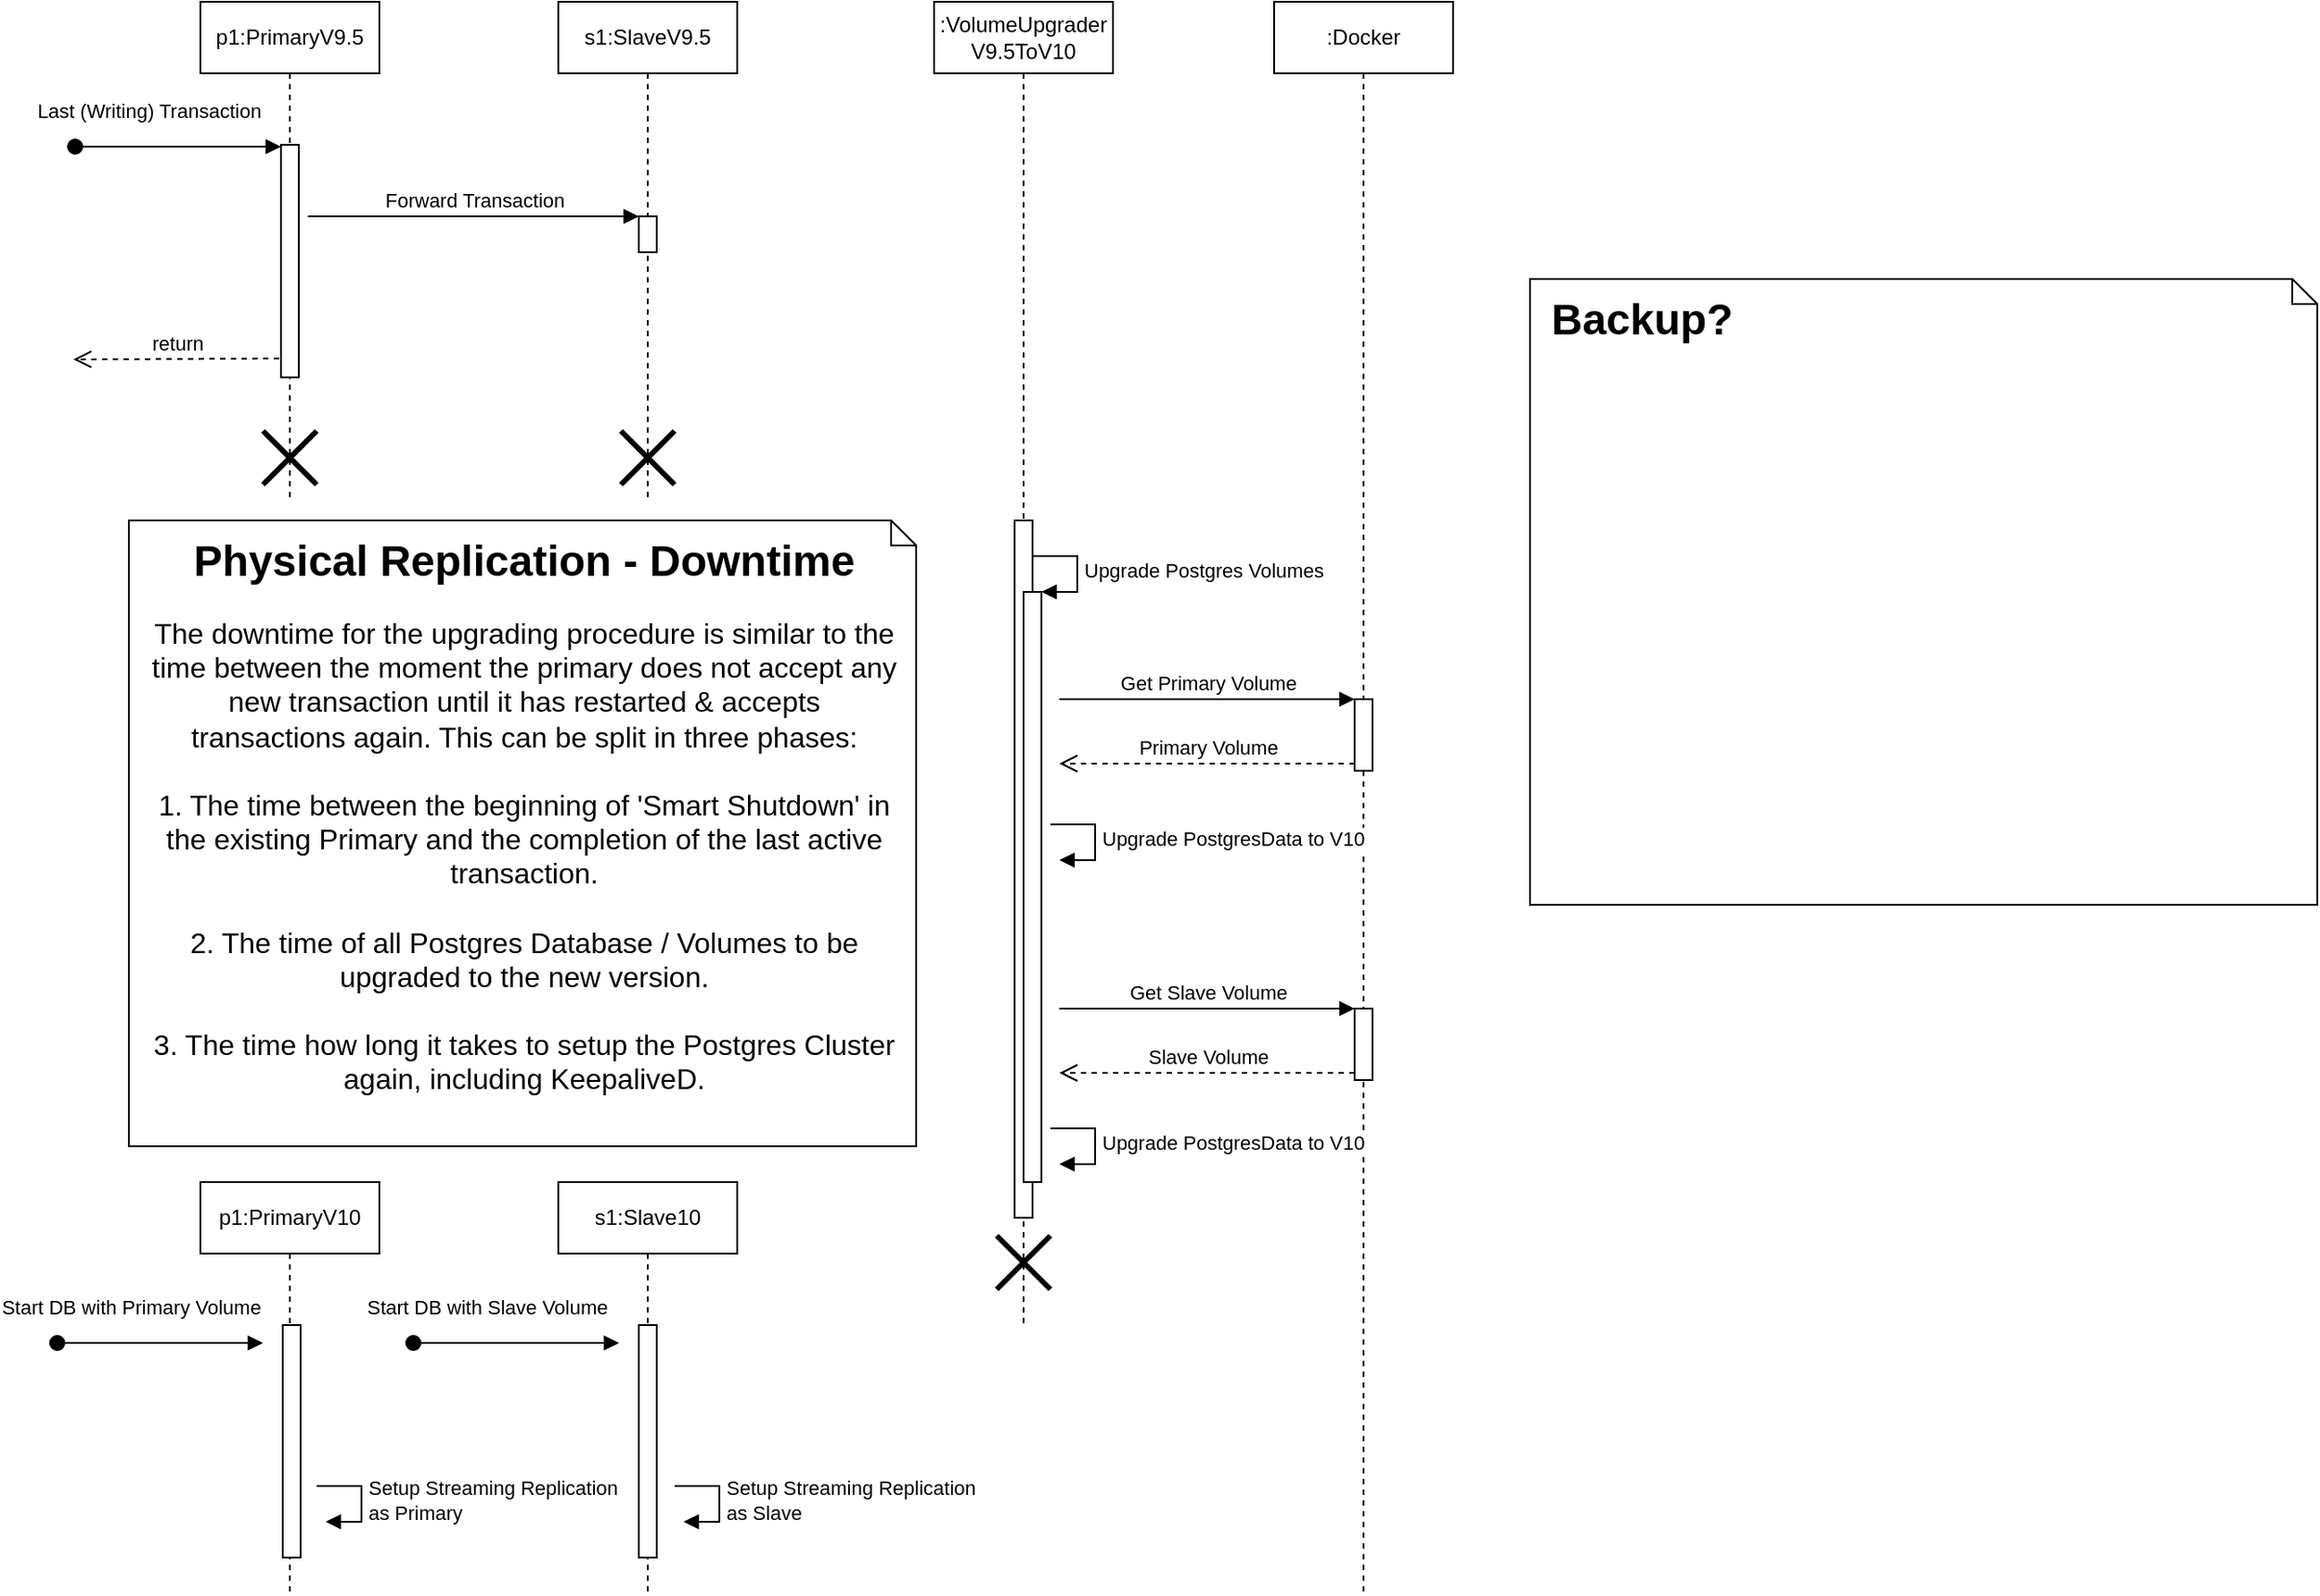 <mxfile version="13.0.3" type="device" pages="2"><diagram id="41Xwg26r4KZjmNzuSpuI" name="V1 (Some Downtime)"><mxGraphModel dx="1102" dy="850" grid="1" gridSize="10" guides="1" tooltips="1" connect="1" arrows="1" fold="1" page="1" pageScale="1" pageWidth="827" pageHeight="1169" math="0" shadow="0"><root><mxCell id="0"/><mxCell id="1" parent="0"/><mxCell id="lTwyG2z9_Hy32UJjG49r-1" value="p1:PrimaryV9.5" style="shape=umlLifeline;perimeter=lifelinePerimeter;whiteSpace=wrap;html=1;container=1;collapsible=0;recursiveResize=0;outlineConnect=0;" parent="1" vertex="1"><mxGeometry x="117" y="10" width="100" height="280" as="geometry"/></mxCell><mxCell id="lTwyG2z9_Hy32UJjG49r-17" value="" style="shape=umlDestroy;whiteSpace=wrap;html=1;strokeWidth=3;" parent="lTwyG2z9_Hy32UJjG49r-1" vertex="1"><mxGeometry x="35" y="240" width="30" height="30" as="geometry"/></mxCell><mxCell id="lTwyG2z9_Hy32UJjG49r-3" value="s1:SlaveV9.5" style="shape=umlLifeline;perimeter=lifelinePerimeter;whiteSpace=wrap;html=1;container=1;collapsible=0;recursiveResize=0;outlineConnect=0;" parent="1" vertex="1"><mxGeometry x="317" y="10" width="100" height="280" as="geometry"/></mxCell><mxCell id="lTwyG2z9_Hy32UJjG49r-19" value="" style="shape=umlDestroy;whiteSpace=wrap;html=1;strokeWidth=3;" parent="lTwyG2z9_Hy32UJjG49r-3" vertex="1"><mxGeometry x="35" y="240" width="30" height="30" as="geometry"/></mxCell><mxCell id="lTwyG2z9_Hy32UJjG49r-4" value="" style="html=1;points=[];perimeter=orthogonalPerimeter;" parent="1" vertex="1"><mxGeometry x="362" y="130" width="10" height="20" as="geometry"/></mxCell><mxCell id="lTwyG2z9_Hy32UJjG49r-5" value="Forward Transaction" style="html=1;verticalAlign=bottom;endArrow=block;entryX=0;entryY=0;" parent="1" target="lTwyG2z9_Hy32UJjG49r-4" edge="1"><mxGeometry relative="1" as="geometry"><mxPoint x="177" y="130" as="sourcePoint"/></mxGeometry></mxCell><mxCell id="lTwyG2z9_Hy32UJjG49r-9" value="" style="html=1;points=[];perimeter=orthogonalPerimeter;" parent="1" vertex="1"><mxGeometry x="162" y="90" width="10" height="130" as="geometry"/></mxCell><mxCell id="lTwyG2z9_Hy32UJjG49r-10" value="Last (Writing) Transaction" style="html=1;verticalAlign=bottom;startArrow=oval;endArrow=block;startSize=8;" parent="1" edge="1"><mxGeometry x="-0.294" y="11" relative="1" as="geometry"><mxPoint x="47" y="91" as="sourcePoint"/><mxPoint x="162" y="91" as="targetPoint"/><mxPoint as="offset"/></mxGeometry></mxCell><mxCell id="lTwyG2z9_Hy32UJjG49r-11" value=":VolumeUpgrader&lt;br&gt;V9.5ToV10" style="shape=umlLifeline;perimeter=lifelinePerimeter;whiteSpace=wrap;html=1;container=1;collapsible=0;recursiveResize=0;outlineConnect=0;" parent="1" vertex="1"><mxGeometry x="527" y="10" width="100" height="740" as="geometry"/></mxCell><mxCell id="lTwyG2z9_Hy32UJjG49r-21" value="" style="html=1;points=[];perimeter=orthogonalPerimeter;" parent="lTwyG2z9_Hy32UJjG49r-11" vertex="1"><mxGeometry x="45" y="290" width="10" height="390" as="geometry"/></mxCell><mxCell id="lTwyG2z9_Hy32UJjG49r-27" value="" style="html=1;points=[];perimeter=orthogonalPerimeter;" parent="lTwyG2z9_Hy32UJjG49r-11" vertex="1"><mxGeometry x="50" y="330" width="10" height="330" as="geometry"/></mxCell><mxCell id="lTwyG2z9_Hy32UJjG49r-28" value="Upgrade Postgres Volumes" style="edgeStyle=orthogonalEdgeStyle;html=1;align=left;spacingLeft=2;endArrow=block;rounded=0;entryX=1;entryY=0;" parent="lTwyG2z9_Hy32UJjG49r-11" target="lTwyG2z9_Hy32UJjG49r-27" edge="1"><mxGeometry relative="1" as="geometry"><mxPoint x="55" y="310" as="sourcePoint"/><Array as="points"><mxPoint x="80" y="310"/></Array></mxGeometry></mxCell><mxCell id="lTwyG2z9_Hy32UJjG49r-42" value="" style="shape=umlDestroy;whiteSpace=wrap;html=1;strokeWidth=3;" parent="lTwyG2z9_Hy32UJjG49r-11" vertex="1"><mxGeometry x="35" y="690" width="30" height="30" as="geometry"/></mxCell><mxCell id="lTwyG2z9_Hy32UJjG49r-18" value="return" style="html=1;verticalAlign=bottom;endArrow=open;dashed=1;endSize=8;exitX=0;exitY=0.95;" parent="1" edge="1"><mxGeometry relative="1" as="geometry"><mxPoint x="46" y="210" as="targetPoint"/><mxPoint x="161" y="209.5" as="sourcePoint"/></mxGeometry></mxCell><mxCell id="lTwyG2z9_Hy32UJjG49r-22" value=":Docker" style="shape=umlLifeline;perimeter=lifelinePerimeter;whiteSpace=wrap;html=1;container=1;collapsible=0;recursiveResize=0;outlineConnect=0;" parent="1" vertex="1"><mxGeometry x="717" y="10" width="100" height="890" as="geometry"/></mxCell><mxCell id="lTwyG2z9_Hy32UJjG49r-24" value="" style="html=1;points=[];perimeter=orthogonalPerimeter;" parent="1" vertex="1"><mxGeometry x="762" y="400" width="10" height="40" as="geometry"/></mxCell><mxCell id="lTwyG2z9_Hy32UJjG49r-25" value="Get Primary Volume" style="html=1;verticalAlign=bottom;endArrow=block;entryX=0;entryY=0;" parent="1" target="lTwyG2z9_Hy32UJjG49r-24" edge="1"><mxGeometry relative="1" as="geometry"><mxPoint x="597" y="400" as="sourcePoint"/></mxGeometry></mxCell><mxCell id="lTwyG2z9_Hy32UJjG49r-26" value="Primary Volume" style="html=1;verticalAlign=bottom;endArrow=open;dashed=1;endSize=8;exitX=0;exitY=0.95;" parent="1" edge="1"><mxGeometry relative="1" as="geometry"><mxPoint x="597" y="436" as="targetPoint"/><mxPoint x="762" y="436" as="sourcePoint"/></mxGeometry></mxCell><mxCell id="lTwyG2z9_Hy32UJjG49r-31" value="p1:PrimaryV10" style="shape=umlLifeline;perimeter=lifelinePerimeter;whiteSpace=wrap;html=1;container=1;collapsible=0;recursiveResize=0;outlineConnect=0;" parent="1" vertex="1"><mxGeometry x="117" y="670" width="100" height="230" as="geometry"/></mxCell><mxCell id="lTwyG2z9_Hy32UJjG49r-33" value="s1:Slave10" style="shape=umlLifeline;perimeter=lifelinePerimeter;whiteSpace=wrap;html=1;container=1;collapsible=0;recursiveResize=0;outlineConnect=0;" parent="1" vertex="1"><mxGeometry x="317" y="670" width="100" height="230" as="geometry"/></mxCell><mxCell id="lTwyG2z9_Hy32UJjG49r-55" value="" style="html=1;points=[];perimeter=orthogonalPerimeter;" parent="lTwyG2z9_Hy32UJjG49r-33" vertex="1"><mxGeometry x="45" y="80" width="10" height="130" as="geometry"/></mxCell><mxCell id="lTwyG2z9_Hy32UJjG49r-56" value="Start DB with Slave Volume" style="html=1;verticalAlign=bottom;startArrow=oval;endArrow=block;startSize=8;" parent="lTwyG2z9_Hy32UJjG49r-33" edge="1"><mxGeometry x="-0.294" y="11" relative="1" as="geometry"><mxPoint x="-81" y="90" as="sourcePoint"/><mxPoint x="34" y="90" as="targetPoint"/><mxPoint as="offset"/></mxGeometry></mxCell><mxCell id="lTwyG2z9_Hy32UJjG49r-37" value="" style="html=1;points=[];perimeter=orthogonalPerimeter;" parent="1" vertex="1"><mxGeometry x="762" y="573" width="10" height="40" as="geometry"/></mxCell><mxCell id="lTwyG2z9_Hy32UJjG49r-38" value="Get Slave Volume" style="html=1;verticalAlign=bottom;endArrow=block;entryX=0;entryY=0;" parent="1" target="lTwyG2z9_Hy32UJjG49r-37" edge="1"><mxGeometry relative="1" as="geometry"><mxPoint x="597" y="573" as="sourcePoint"/></mxGeometry></mxCell><mxCell id="lTwyG2z9_Hy32UJjG49r-39" value="Slave Volume" style="html=1;verticalAlign=bottom;endArrow=open;dashed=1;endSize=8;exitX=0;exitY=0.95;" parent="1" edge="1"><mxGeometry relative="1" as="geometry"><mxPoint x="597" y="609" as="targetPoint"/><mxPoint x="762" y="609" as="sourcePoint"/></mxGeometry></mxCell><mxCell id="lTwyG2z9_Hy32UJjG49r-40" value="Upgrade PostgresData to V10" style="edgeStyle=orthogonalEdgeStyle;html=1;align=left;spacingLeft=2;endArrow=block;rounded=0;entryX=1;entryY=0;" parent="1" edge="1"><mxGeometry relative="1" as="geometry"><mxPoint x="592" y="470" as="sourcePoint"/><Array as="points"><mxPoint x="617" y="470"/></Array><mxPoint x="597" y="490" as="targetPoint"/></mxGeometry></mxCell><mxCell id="lTwyG2z9_Hy32UJjG49r-41" value="Upgrade PostgresData to V10" style="edgeStyle=orthogonalEdgeStyle;html=1;align=left;spacingLeft=2;endArrow=block;rounded=0;entryX=1;entryY=0;" parent="1" edge="1"><mxGeometry relative="1" as="geometry"><mxPoint x="592" y="640" as="sourcePoint"/><Array as="points"><mxPoint x="617" y="640"/></Array><mxPoint x="597" y="660" as="targetPoint"/></mxGeometry></mxCell><mxCell id="lTwyG2z9_Hy32UJjG49r-49" value="" style="html=1;points=[];perimeter=orthogonalPerimeter;" parent="1" vertex="1"><mxGeometry x="163" y="750" width="10" height="130" as="geometry"/></mxCell><mxCell id="lTwyG2z9_Hy32UJjG49r-54" value="Start DB with Primary Volume" style="html=1;verticalAlign=bottom;startArrow=oval;endArrow=block;startSize=8;" parent="1" edge="1"><mxGeometry x="-0.294" y="11" relative="1" as="geometry"><mxPoint x="37" y="760" as="sourcePoint"/><mxPoint x="152" y="760" as="targetPoint"/><mxPoint as="offset"/></mxGeometry></mxCell><mxCell id="lTwyG2z9_Hy32UJjG49r-57" value="Setup Streaming Replication&lt;br&gt;as Slave" style="edgeStyle=orthogonalEdgeStyle;html=1;align=left;spacingLeft=2;endArrow=block;rounded=0;entryX=1;entryY=0;" parent="1" edge="1"><mxGeometry relative="1" as="geometry"><mxPoint x="382" y="840" as="sourcePoint"/><Array as="points"><mxPoint x="407" y="840"/></Array><mxPoint x="387" y="860" as="targetPoint"/></mxGeometry></mxCell><mxCell id="lTwyG2z9_Hy32UJjG49r-58" value="Setup Streaming Replication&lt;br&gt;as Primary" style="edgeStyle=orthogonalEdgeStyle;html=1;align=left;spacingLeft=2;endArrow=block;rounded=0;entryX=1;entryY=0;" parent="1" edge="1"><mxGeometry relative="1" as="geometry"><mxPoint x="182" y="840" as="sourcePoint"/><Array as="points"><mxPoint x="207" y="840"/></Array><mxPoint x="187" y="860" as="targetPoint"/></mxGeometry></mxCell><mxCell id="lTwyG2z9_Hy32UJjG49r-59" value="&lt;h1 style=&quot;text-align: center&quot;&gt;&lt;font style=&quot;font-size: 24px&quot;&gt;Physical Replication - Downtime&lt;/font&gt;&lt;/h1&gt;&lt;font size=&quot;3&quot;&gt;&lt;div style=&quot;text-align: center&quot;&gt;&lt;span&gt;The downtime for the upgrading procedure is similar to the time between the moment the primary does not accept any new transaction until it has restarted &amp;amp; accepts transactions again. This can be split in three phases:&lt;/span&gt;&lt;/div&gt;&lt;div style=&quot;text-align: center&quot;&gt;&lt;br&gt;&lt;/div&gt;&lt;div style=&quot;text-align: center&quot;&gt;&lt;span&gt;1. The time between the beginning of 'Smart Shutdown' in the existing Primary and the completion of the last active transaction.&lt;/span&gt;&lt;/div&gt;&lt;div style=&quot;text-align: center&quot;&gt;&lt;br&gt;&lt;/div&gt;&lt;div style=&quot;text-align: center&quot;&gt;&lt;span&gt;2. The time of all Postgres Database / Volumes to be upgraded to the new version.&lt;/span&gt;&lt;/div&gt;&lt;div style=&quot;text-align: center&quot;&gt;&lt;br&gt;&lt;/div&gt;&lt;div style=&quot;text-align: center&quot;&gt;&lt;span&gt;3. The time how long it takes to setup the Postgres Cluster again, including KeepaliveD.&lt;/span&gt;&lt;/div&gt;&lt;/font&gt;" style="shape=note;whiteSpace=wrap;html=1;size=14;verticalAlign=top;align=left;spacingTop=-14;spacingLeft=10;spacingRight=10;" parent="1" vertex="1"><mxGeometry x="77" y="300" width="440" height="350" as="geometry"/></mxCell><mxCell id="WYOBpTBWxIGygpaPCCT_-1" value="&lt;h1 style=&quot;text-align: center&quot;&gt;Backup?&lt;/h1&gt;" style="shape=note;whiteSpace=wrap;html=1;size=14;verticalAlign=top;align=left;spacingTop=-14;spacingLeft=10;spacingRight=10;" parent="1" vertex="1"><mxGeometry x="860" y="165" width="440" height="350" as="geometry"/></mxCell></root></mxGraphModel></diagram><diagram id="AQgyuePqqrVotr1zyNo9" name="V2 (No Downtime)"><mxGraphModel dx="1127" dy="588" grid="1" gridSize="10" guides="1" tooltips="1" connect="1" arrows="1" fold="1" page="1" pageScale="1" pageWidth="827" pageHeight="1169" math="0" shadow="0"><root><mxCell id="bfRcZf0Xi9FNWpwb4XDV-0"/><mxCell id="bfRcZf0Xi9FNWpwb4XDV-1" parent="bfRcZf0Xi9FNWpwb4XDV-0"/><mxCell id="nIUhq8SjeyjDDr4Awnu2-0" value="p1:ProviderV9.5" style="shape=umlLifeline;perimeter=lifelinePerimeter;whiteSpace=wrap;html=1;container=1;collapsible=0;recursiveResize=0;outlineConnect=0;" parent="bfRcZf0Xi9FNWpwb4XDV-1" vertex="1"><mxGeometry x="227" y="10" width="100" height="1060" as="geometry"/></mxCell><mxCell id="lM05GXF4_4ZDWrJcAj2f-14" value="" style="html=1;points=[];perimeter=orthogonalPerimeter;" vertex="1" parent="nIUhq8SjeyjDDr4Awnu2-0"><mxGeometry x="45" y="731" width="10" height="20" as="geometry"/></mxCell><mxCell id="nIUhq8SjeyjDDr4Awnu2-2" value="s1:SubscriberV9.5" style="shape=umlLifeline;perimeter=lifelinePerimeter;whiteSpace=wrap;html=1;container=1;collapsible=0;recursiveResize=0;outlineConnect=0;" parent="bfRcZf0Xi9FNWpwb4XDV-1" vertex="1"><mxGeometry x="427" y="10" width="100" height="460" as="geometry"/></mxCell><mxCell id="lM05GXF4_4ZDWrJcAj2f-2" value="" style="html=1;points=[];perimeter=orthogonalPerimeter;" vertex="1" parent="nIUhq8SjeyjDDr4Awnu2-2"><mxGeometry x="45" y="190" width="10" height="270" as="geometry"/></mxCell><mxCell id="nIUhq8SjeyjDDr4Awnu2-4" value="" style="html=1;points=[];perimeter=orthogonalPerimeter;" parent="bfRcZf0Xi9FNWpwb4XDV-1" vertex="1"><mxGeometry x="472" y="130" width="10" height="20" as="geometry"/></mxCell><mxCell id="nIUhq8SjeyjDDr4Awnu2-5" value="Forward Transaction" style="html=1;verticalAlign=bottom;endArrow=block;entryX=0;entryY=0;" parent="bfRcZf0Xi9FNWpwb4XDV-1" target="nIUhq8SjeyjDDr4Awnu2-4" edge="1"><mxGeometry relative="1" as="geometry"><mxPoint x="287" y="130" as="sourcePoint"/></mxGeometry></mxCell><mxCell id="nIUhq8SjeyjDDr4Awnu2-6" value="" style="html=1;points=[];perimeter=orthogonalPerimeter;" parent="bfRcZf0Xi9FNWpwb4XDV-1" vertex="1"><mxGeometry x="272" y="90" width="10" height="130" as="geometry"/></mxCell><mxCell id="nIUhq8SjeyjDDr4Awnu2-7" value="Writing Transaction" style="html=1;verticalAlign=bottom;startArrow=oval;endArrow=block;startSize=8;" parent="bfRcZf0Xi9FNWpwb4XDV-1" edge="1"><mxGeometry x="-0.294" y="11" relative="1" as="geometry"><mxPoint x="157" y="91" as="sourcePoint"/><mxPoint x="272" y="91" as="targetPoint"/><mxPoint as="offset"/></mxGeometry></mxCell><mxCell id="nIUhq8SjeyjDDr4Awnu2-8" value=":ExternalUpgrader" style="shape=umlLifeline;perimeter=lifelinePerimeter;whiteSpace=wrap;html=1;container=1;collapsible=0;recursiveResize=0;outlineConnect=0;" parent="bfRcZf0Xi9FNWpwb4XDV-1" vertex="1"><mxGeometry x="637" y="10" width="100" height="1140" as="geometry"/></mxCell><mxCell id="nIUhq8SjeyjDDr4Awnu2-9" value="" style="html=1;points=[];perimeter=orthogonalPerimeter;" parent="nIUhq8SjeyjDDr4Awnu2-8" vertex="1"><mxGeometry x="45" y="150" width="10" height="950" as="geometry"/></mxCell><mxCell id="UUxRg3WSSPUaOrg4n-Ux-29" value="" style="shape=umlDestroy;whiteSpace=wrap;html=1;strokeWidth=3;direction=south;" parent="nIUhq8SjeyjDDr4Awnu2-8" vertex="1"><mxGeometry x="35" y="1129" width="30" height="30" as="geometry"/></mxCell><mxCell id="nIUhq8SjeyjDDr4Awnu2-13" value="return" style="html=1;verticalAlign=bottom;endArrow=open;dashed=1;endSize=8;exitX=0;exitY=0.95;" parent="bfRcZf0Xi9FNWpwb4XDV-1" edge="1"><mxGeometry relative="1" as="geometry"><mxPoint x="156" y="210" as="targetPoint"/><mxPoint x="271" y="209.5" as="sourcePoint"/></mxGeometry></mxCell><mxCell id="nIUhq8SjeyjDDr4Awnu2-19" value="s1:SubscriberV10" style="shape=umlLifeline;perimeter=lifelinePerimeter;whiteSpace=wrap;html=1;container=1;collapsible=0;recursiveResize=0;outlineConnect=0;" parent="bfRcZf0Xi9FNWpwb4XDV-1" vertex="1"><mxGeometry x="427" y="470" width="100" height="230" as="geometry"/></mxCell><mxCell id="nIUhq8SjeyjDDr4Awnu2-23" value="Upgrade to V10" style="html=1;verticalAlign=bottom;endArrow=block;" parent="bfRcZf0Xi9FNWpwb4XDV-1" edge="1"><mxGeometry relative="1" as="geometry"><mxPoint x="680" y="243" as="sourcePoint"/><mxPoint x="486.81" y="243.0" as="targetPoint"/></mxGeometry></mxCell><mxCell id="nIUhq8SjeyjDDr4Awnu2-24" value="Success" style="html=1;verticalAlign=bottom;endArrow=open;dashed=1;endSize=8;" parent="bfRcZf0Xi9FNWpwb4XDV-1" edge="1"><mxGeometry relative="1" as="geometry"><mxPoint x="670" y="410" as="targetPoint"/><mxPoint x="496.81" y="409.0" as="sourcePoint"/></mxGeometry></mxCell><mxCell id="nIUhq8SjeyjDDr4Awnu2-31" value="&lt;h1 style=&quot;text-align: center&quot;&gt;&lt;font style=&quot;font-size: 24px&quot;&gt;Logical Streaming Replication - Downtime&lt;/font&gt;&lt;/h1&gt;&lt;font size=&quot;3&quot;&gt;&lt;div style=&quot;text-align: center&quot;&gt;The downtime is equal to the time between the old provider does not accepting new transactions and the moment the new provider receives the VIP.&lt;/div&gt;&lt;/font&gt;" style="shape=note;whiteSpace=wrap;html=1;size=14;verticalAlign=top;align=left;spacingTop=-14;spacingLeft=10;spacingRight=10;" parent="bfRcZf0Xi9FNWpwb4XDV-1" vertex="1"><mxGeometry x="10" y="533" width="250" height="230" as="geometry"/></mxCell><mxCell id="UUxRg3WSSPUaOrg4n-Ux-1" value="" style="html=1;points=[];perimeter=orthogonalPerimeter;" parent="bfRcZf0Xi9FNWpwb4XDV-1" vertex="1"><mxGeometry x="272" y="280" width="10" height="60" as="geometry"/></mxCell><mxCell id="UUxRg3WSSPUaOrg4n-Ux-2" value="Writing Transaction" style="html=1;verticalAlign=bottom;startArrow=oval;endArrow=block;startSize=8;" parent="bfRcZf0Xi9FNWpwb4XDV-1" edge="1"><mxGeometry x="-0.294" y="11" relative="1" as="geometry"><mxPoint x="157" y="281" as="sourcePoint"/><mxPoint x="272" y="281" as="targetPoint"/><mxPoint as="offset"/></mxGeometry></mxCell><mxCell id="UUxRg3WSSPUaOrg4n-Ux-3" value="return" style="html=1;verticalAlign=bottom;endArrow=open;dashed=1;endSize=8;exitX=0;exitY=0.95;" parent="bfRcZf0Xi9FNWpwb4XDV-1" edge="1"><mxGeometry relative="1" as="geometry"><mxPoint x="156" y="330" as="targetPoint"/><mxPoint x="271" y="329.5" as="sourcePoint"/></mxGeometry></mxCell><mxCell id="UUxRg3WSSPUaOrg4n-Ux-4" value="" style="html=1;points=[];perimeter=orthogonalPerimeter;" parent="bfRcZf0Xi9FNWpwb4XDV-1" vertex="1"><mxGeometry x="272" y="430" width="10" height="60" as="geometry"/></mxCell><mxCell id="UUxRg3WSSPUaOrg4n-Ux-5" value="Writing Transaction" style="html=1;verticalAlign=bottom;startArrow=oval;endArrow=block;startSize=8;" parent="bfRcZf0Xi9FNWpwb4XDV-1" edge="1"><mxGeometry x="-0.294" y="11" relative="1" as="geometry"><mxPoint x="157" y="431" as="sourcePoint"/><mxPoint x="272" y="431" as="targetPoint"/><mxPoint as="offset"/></mxGeometry></mxCell><mxCell id="UUxRg3WSSPUaOrg4n-Ux-6" value="return" style="html=1;verticalAlign=bottom;endArrow=open;dashed=1;endSize=8;exitX=0;exitY=0.95;" parent="bfRcZf0Xi9FNWpwb4XDV-1" edge="1"><mxGeometry relative="1" as="geometry"><mxPoint x="156" y="480" as="targetPoint"/><mxPoint x="271" y="479.5" as="sourcePoint"/></mxGeometry></mxCell><mxCell id="UUxRg3WSSPUaOrg4n-Ux-7" value="" style="html=1;points=[];perimeter=orthogonalPerimeter;" parent="bfRcZf0Xi9FNWpwb4XDV-1" vertex="1"><mxGeometry x="272" y="520" width="10" height="60" as="geometry"/></mxCell><mxCell id="UUxRg3WSSPUaOrg4n-Ux-8" value="Forward Transactions" style="html=1;verticalAlign=bottom;endArrow=block;entryX=0;entryY=0;" parent="bfRcZf0Xi9FNWpwb4XDV-1" edge="1"><mxGeometry relative="1" as="geometry"><mxPoint x="287" y="569.5" as="sourcePoint"/><mxPoint x="472" y="569.5" as="targetPoint"/></mxGeometry></mxCell><mxCell id="UUxRg3WSSPUaOrg4n-Ux-14" value="Promote" style="edgeStyle=orthogonalEdgeStyle;html=1;align=left;spacingLeft=2;endArrow=block;rounded=0;entryX=1;entryY=0;" parent="bfRcZf0Xi9FNWpwb4XDV-1" edge="1"><mxGeometry relative="1" as="geometry"><mxPoint x="482" y="630" as="sourcePoint"/><Array as="points"><mxPoint x="507" y="630"/></Array><mxPoint x="487" y="650" as="targetPoint"/></mxGeometry></mxCell><mxCell id="UUxRg3WSSPUaOrg4n-Ux-15" value="s1:ProviderV10" style="shape=umlLifeline;perimeter=lifelinePerimeter;whiteSpace=wrap;html=1;container=1;collapsible=0;recursiveResize=0;outlineConnect=0;" parent="bfRcZf0Xi9FNWpwb4XDV-1" vertex="1"><mxGeometry x="427" y="670" width="100" height="610" as="geometry"/></mxCell><mxCell id="UUxRg3WSSPUaOrg4n-Ux-36" value="" style="html=1;points=[];perimeter=orthogonalPerimeter;" parent="UUxRg3WSSPUaOrg4n-Ux-15" vertex="1"><mxGeometry x="45" y="125" width="10" height="60" as="geometry"/></mxCell><mxCell id="UUxRg3WSSPUaOrg4n-Ux-37" value="Writing Transaction" style="html=1;verticalAlign=bottom;startArrow=oval;endArrow=block;startSize=8;" parent="UUxRg3WSSPUaOrg4n-Ux-15" edge="1"><mxGeometry x="-0.078" y="6" relative="1" as="geometry"><mxPoint x="-70" y="126" as="sourcePoint"/><mxPoint x="45" y="126" as="targetPoint"/><mxPoint as="offset"/></mxGeometry></mxCell><mxCell id="UUxRg3WSSPUaOrg4n-Ux-38" value="return" style="html=1;verticalAlign=bottom;endArrow=open;dashed=1;endSize=8;exitX=0;exitY=0.95;" parent="UUxRg3WSSPUaOrg4n-Ux-15" edge="1"><mxGeometry relative="1" as="geometry"><mxPoint x="-71" y="175" as="targetPoint"/><mxPoint x="44" y="174.5" as="sourcePoint"/></mxGeometry></mxCell><mxCell id="UUxRg3WSSPUaOrg4n-Ux-25" value="p1:SubscriberV10" style="shape=umlLifeline;perimeter=lifelinePerimeter;whiteSpace=wrap;html=1;container=1;collapsible=0;recursiveResize=0;outlineConnect=0;" parent="bfRcZf0Xi9FNWpwb4XDV-1" vertex="1"><mxGeometry x="227" y="1110" width="100" height="170" as="geometry"/></mxCell><mxCell id="UUxRg3WSSPUaOrg4n-Ux-26" value="" style="html=1;points=[];perimeter=orthogonalPerimeter;" parent="UUxRg3WSSPUaOrg4n-Ux-25" vertex="1"><mxGeometry x="45" y="70" width="10" height="80" as="geometry"/></mxCell><mxCell id="UUxRg3WSSPUaOrg4n-Ux-39" value="" style="html=1;points=[];perimeter=orthogonalPerimeter;" parent="bfRcZf0Xi9FNWpwb4XDV-1" vertex="1"><mxGeometry x="472" y="1135" width="10" height="60" as="geometry"/></mxCell><mxCell id="UUxRg3WSSPUaOrg4n-Ux-40" value="Writing Transaction" style="html=1;verticalAlign=bottom;startArrow=oval;endArrow=block;startSize=8;" parent="bfRcZf0Xi9FNWpwb4XDV-1" edge="1"><mxGeometry x="-0.294" y="11" relative="1" as="geometry"><mxPoint x="357" y="1136" as="sourcePoint"/><mxPoint x="472" y="1136" as="targetPoint"/><mxPoint as="offset"/></mxGeometry></mxCell><mxCell id="UUxRg3WSSPUaOrg4n-Ux-41" value="return" style="html=1;verticalAlign=bottom;endArrow=open;dashed=1;endSize=8;exitX=0;exitY=0.95;" parent="bfRcZf0Xi9FNWpwb4XDV-1" edge="1"><mxGeometry relative="1" as="geometry"><mxPoint x="356" y="1185" as="targetPoint"/><mxPoint x="471" y="1184.5" as="sourcePoint"/></mxGeometry></mxCell><mxCell id="UUxRg3WSSPUaOrg4n-Ux-43" value="" style="html=1;points=[];perimeter=orthogonalPerimeter;" parent="bfRcZf0Xi9FNWpwb4XDV-1" vertex="1"><mxGeometry x="472" y="1220" width="10" height="20" as="geometry"/></mxCell><mxCell id="UUxRg3WSSPUaOrg4n-Ux-44" value="Forward Transactions" style="html=1;verticalAlign=bottom;endArrow=block;" parent="bfRcZf0Xi9FNWpwb4XDV-1" edge="1"><mxGeometry relative="1" as="geometry"><mxPoint x="470" y="1230" as="sourcePoint"/><mxPoint x="290" y="1230" as="targetPoint"/></mxGeometry></mxCell><mxCell id="UUxRg3WSSPUaOrg4n-Ux-45" value="Start DB with Publisher Volume" style="html=1;verticalAlign=bottom;startArrow=oval;endArrow=block;startSize=8;" parent="bfRcZf0Xi9FNWpwb4XDV-1" edge="1"><mxGeometry x="-0.294" y="11" relative="1" as="geometry"><mxPoint x="150" y="1200" as="sourcePoint"/><mxPoint x="265" y="1200" as="targetPoint"/><mxPoint as="offset"/></mxGeometry></mxCell><mxCell id="lM05GXF4_4ZDWrJcAj2f-3" value="Install PostgreSQLV10" style="edgeStyle=orthogonalEdgeStyle;html=1;align=left;spacingLeft=2;endArrow=block;rounded=0;entryX=1;entryY=0;" edge="1" parent="bfRcZf0Xi9FNWpwb4XDV-1"><mxGeometry relative="1" as="geometry"><mxPoint x="482" y="270" as="sourcePoint"/><Array as="points"><mxPoint x="507" y="270"/></Array><mxPoint x="487" y="290" as="targetPoint"/></mxGeometry></mxCell><mxCell id="lM05GXF4_4ZDWrJcAj2f-4" value="pg_uprade" style="edgeStyle=orthogonalEdgeStyle;html=1;align=left;spacingLeft=2;endArrow=block;rounded=0;entryX=1;entryY=0;" edge="1" parent="bfRcZf0Xi9FNWpwb4XDV-1"><mxGeometry relative="1" as="geometry"><mxPoint x="482" y="320" as="sourcePoint"/><Array as="points"><mxPoint x="507" y="320"/></Array><mxPoint x="487" y="340" as="targetPoint"/></mxGeometry></mxCell><mxCell id="lM05GXF4_4ZDWrJcAj2f-5" value="Start PostgreSQLV10" style="edgeStyle=orthogonalEdgeStyle;html=1;align=left;spacingLeft=2;endArrow=block;rounded=0;entryX=1;entryY=0;" edge="1" parent="bfRcZf0Xi9FNWpwb4XDV-1"><mxGeometry relative="1" as="geometry"><mxPoint x="482" y="370" as="sourcePoint"/><Array as="points"><mxPoint x="507" y="370"/></Array><mxPoint x="487" y="390" as="targetPoint"/></mxGeometry></mxCell><mxCell id="lM05GXF4_4ZDWrJcAj2f-6" value="Upgrade Subscriber" style="edgeStyle=orthogonalEdgeStyle;html=1;align=left;spacingLeft=2;endArrow=block;rounded=0;entryX=1;entryY=0;" edge="1" parent="bfRcZf0Xi9FNWpwb4XDV-1"><mxGeometry relative="1" as="geometry"><mxPoint x="692" y="169" as="sourcePoint"/><Array as="points"><mxPoint x="717" y="169"/></Array><mxPoint x="697" y="189" as="targetPoint"/></mxGeometry></mxCell><mxCell id="lM05GXF4_4ZDWrJcAj2f-7" value="" style="html=1;points=[];perimeter=orthogonalPerimeter;" vertex="1" parent="bfRcZf0Xi9FNWpwb4XDV-1"><mxGeometry x="687" y="190" width="10" height="230" as="geometry"/></mxCell><mxCell id="lM05GXF4_4ZDWrJcAj2f-10" value="Upgrade Provider" style="edgeStyle=orthogonalEdgeStyle;html=1;align=left;spacingLeft=2;endArrow=block;rounded=0;entryX=1;entryY=0;" edge="1" parent="bfRcZf0Xi9FNWpwb4XDV-1"><mxGeometry relative="1" as="geometry"><mxPoint x="692" y="492.0" as="sourcePoint"/><Array as="points"><mxPoint x="717" y="492"/></Array><mxPoint x="697" y="512.0" as="targetPoint"/></mxGeometry></mxCell><mxCell id="lM05GXF4_4ZDWrJcAj2f-11" value="" style="html=1;points=[];perimeter=orthogonalPerimeter;" vertex="1" parent="bfRcZf0Xi9FNWpwb4XDV-1"><mxGeometry x="687" y="510" width="10" height="590" as="geometry"/></mxCell><mxCell id="lM05GXF4_4ZDWrJcAj2f-12" value="Promote to Provider" style="html=1;verticalAlign=bottom;endArrow=block;" edge="1" parent="bfRcZf0Xi9FNWpwb4XDV-1"><mxGeometry relative="1" as="geometry"><mxPoint x="677.19" y="610" as="sourcePoint"/><mxPoint x="484.0" y="610" as="targetPoint"/></mxGeometry></mxCell><mxCell id="lM05GXF4_4ZDWrJcAj2f-13" value="Connect to Provider" style="edgeStyle=orthogonalEdgeStyle;html=1;align=left;spacingLeft=2;endArrow=block;rounded=0;entryX=1;entryY=0;" edge="1" parent="bfRcZf0Xi9FNWpwb4XDV-1"><mxGeometry relative="1" as="geometry"><mxPoint x="482" y="430" as="sourcePoint"/><Array as="points"><mxPoint x="507" y="430"/></Array><mxPoint x="487" y="450" as="targetPoint"/></mxGeometry></mxCell><mxCell id="lM05GXF4_4ZDWrJcAj2f-15" value="" style="html=1;points=[];perimeter=orthogonalPerimeter;" vertex="1" parent="bfRcZf0Xi9FNWpwb4XDV-1"><mxGeometry x="472" y="560" width="10" height="20" as="geometry"/></mxCell><mxCell id="lM05GXF4_4ZDWrJcAj2f-22" value="Release VIP and demote to subscriber" style="html=1;verticalAlign=bottom;endArrow=block;" edge="1" parent="bfRcZf0Xi9FNWpwb4XDV-1"><mxGeometry relative="1" as="geometry"><mxPoint x="683.19" y="750" as="sourcePoint"/><mxPoint x="282.81" y="750" as="targetPoint"/></mxGeometry></mxCell><mxCell id="lM05GXF4_4ZDWrJcAj2f-28" value="" style="html=1;points=[];perimeter=orthogonalPerimeter;" vertex="1" parent="bfRcZf0Xi9FNWpwb4XDV-1"><mxGeometry x="272" y="880" width="10" height="230" as="geometry"/></mxCell><mxCell id="lM05GXF4_4ZDWrJcAj2f-29" value="Upgrade to V10" style="html=1;verticalAlign=bottom;endArrow=block;" edge="1" parent="bfRcZf0Xi9FNWpwb4XDV-1"><mxGeometry relative="1" as="geometry"><mxPoint x="683.19" y="920" as="sourcePoint"/><mxPoint x="282.81" y="920" as="targetPoint"/></mxGeometry></mxCell><mxCell id="lM05GXF4_4ZDWrJcAj2f-30" value="Install PostgreSQLV10" style="edgeStyle=orthogonalEdgeStyle;html=1;align=left;spacingLeft=2;endArrow=block;rounded=0;entryX=1;entryY=0;" edge="1" parent="bfRcZf0Xi9FNWpwb4XDV-1"><mxGeometry relative="1" as="geometry"><mxPoint x="282" y="940" as="sourcePoint"/><Array as="points"><mxPoint x="307" y="940"/></Array><mxPoint x="287" y="960" as="targetPoint"/></mxGeometry></mxCell><mxCell id="lM05GXF4_4ZDWrJcAj2f-31" value="pg_uprade" style="edgeStyle=orthogonalEdgeStyle;html=1;align=left;spacingLeft=2;endArrow=block;rounded=0;entryX=1;entryY=0;" edge="1" parent="bfRcZf0Xi9FNWpwb4XDV-1"><mxGeometry relative="1" as="geometry"><mxPoint x="282" y="990" as="sourcePoint"/><Array as="points"><mxPoint x="307" y="990"/></Array><mxPoint x="287" y="1010" as="targetPoint"/></mxGeometry></mxCell><mxCell id="lM05GXF4_4ZDWrJcAj2f-32" value="Start PostgreSQLV10" style="edgeStyle=orthogonalEdgeStyle;html=1;align=left;spacingLeft=2;endArrow=block;rounded=0;entryX=1;entryY=0;" edge="1" parent="bfRcZf0Xi9FNWpwb4XDV-1"><mxGeometry relative="1" as="geometry"><mxPoint x="282" y="1030" as="sourcePoint"/><Array as="points"><mxPoint x="307" y="1030"/></Array><mxPoint x="287" y="1050" as="targetPoint"/></mxGeometry></mxCell><mxCell id="lM05GXF4_4ZDWrJcAj2f-35" value="Stop PostgreSQL" style="html=1;verticalAlign=bottom;endArrow=block;" edge="1" parent="bfRcZf0Xi9FNWpwb4XDV-1"><mxGeometry relative="1" as="geometry"><mxPoint x="680" y="213" as="sourcePoint"/><mxPoint x="486.81" y="213" as="targetPoint"/></mxGeometry></mxCell><mxCell id="lM05GXF4_4ZDWrJcAj2f-37" value="Stop PostgreSQL" style="html=1;verticalAlign=bottom;endArrow=block;" edge="1" parent="bfRcZf0Xi9FNWpwb4XDV-1"><mxGeometry relative="1" as="geometry"><mxPoint x="683.19" y="890" as="sourcePoint"/><mxPoint x="282.81" y="890" as="targetPoint"/></mxGeometry></mxCell><mxCell id="lM05GXF4_4ZDWrJcAj2f-41" value="Stop accepting new transactions" style="html=1;verticalAlign=bottom;endArrow=block;" edge="1" parent="bfRcZf0Xi9FNWpwb4XDV-1"><mxGeometry relative="1" as="geometry"><mxPoint x="683.19" y="540" as="sourcePoint"/><mxPoint x="282.81" y="540" as="targetPoint"/></mxGeometry></mxCell><mxCell id="lM05GXF4_4ZDWrJcAj2f-42" value="" style="html=1;points=[];perimeter=orthogonalPerimeter;" vertex="1" parent="bfRcZf0Xi9FNWpwb4XDV-1"><mxGeometry x="472" y="600" width="10" height="70" as="geometry"/></mxCell><mxCell id="lM05GXF4_4ZDWrJcAj2f-43" value="Success" style="html=1;verticalAlign=bottom;endArrow=open;dashed=1;endSize=8;" edge="1" parent="bfRcZf0Xi9FNWpwb4XDV-1"><mxGeometry relative="1" as="geometry"><mxPoint x="670" y="1091" as="targetPoint"/><mxPoint x="290.0" y="1090" as="sourcePoint"/></mxGeometry></mxCell></root></mxGraphModel></diagram></mxfile>